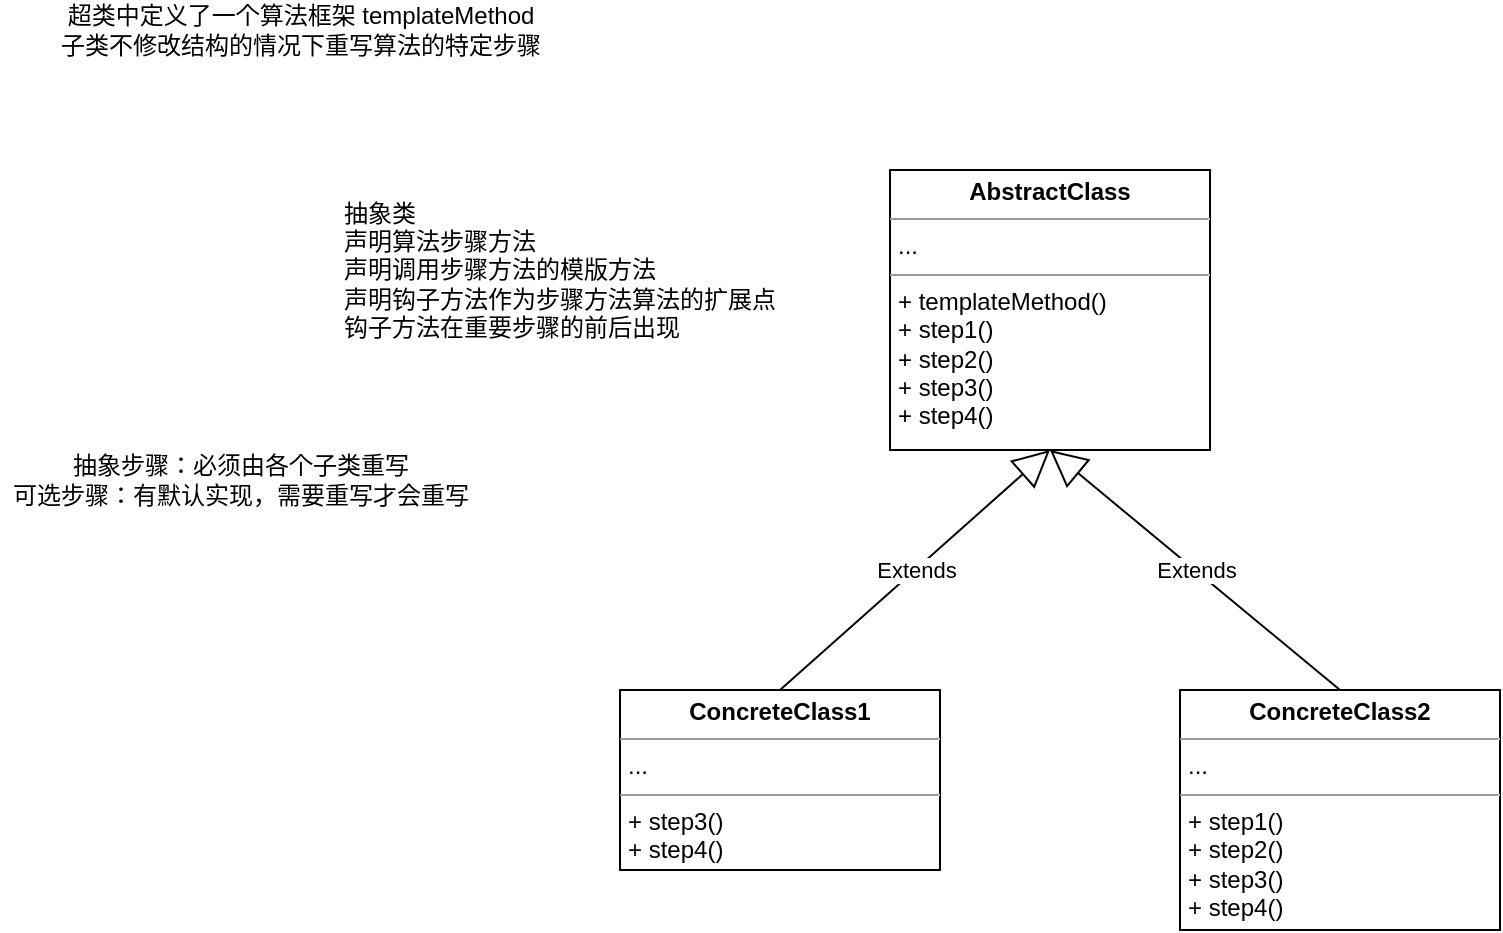 <mxfile version="16.1.2" type="device"><diagram id="RflW6M8XptPzsZ7obmiN" name="第 1 页"><mxGraphModel dx="1229" dy="893" grid="1" gridSize="10" guides="1" tooltips="1" connect="1" arrows="1" fold="1" page="1" pageScale="1" pageWidth="1169" pageHeight="827" math="0" shadow="0"><root><mxCell id="0"/><mxCell id="1" parent="0"/><mxCell id="MdzV9V4DhPs9w8qbc0BB-1" value="&lt;p style=&quot;margin: 0px ; margin-top: 4px ; text-align: center&quot;&gt;&lt;b&gt;AbstractClass&lt;/b&gt;&lt;/p&gt;&lt;hr size=&quot;1&quot;&gt;&lt;p style=&quot;margin: 0px ; margin-left: 4px&quot;&gt;...&lt;/p&gt;&lt;hr size=&quot;1&quot;&gt;&lt;p style=&quot;margin: 0px ; margin-left: 4px&quot;&gt;+ templateMethod()&lt;/p&gt;&lt;p style=&quot;margin: 0px ; margin-left: 4px&quot;&gt;+ step1()&lt;/p&gt;&lt;p style=&quot;margin: 0px ; margin-left: 4px&quot;&gt;+ step2()&lt;br&gt;&lt;/p&gt;&lt;p style=&quot;margin: 0px ; margin-left: 4px&quot;&gt;+ step3()&lt;br&gt;&lt;/p&gt;&lt;p style=&quot;margin: 0px ; margin-left: 4px&quot;&gt;+ step4()&lt;br&gt;&lt;/p&gt;" style="verticalAlign=top;align=left;overflow=fill;fontSize=12;fontFamily=Helvetica;html=1;" vertex="1" parent="1"><mxGeometry x="505" y="220" width="160" height="140" as="geometry"/></mxCell><mxCell id="MdzV9V4DhPs9w8qbc0BB-3" value="&lt;p style=&quot;margin: 0px ; margin-top: 4px ; text-align: center&quot;&gt;&lt;b&gt;ConcreteClass1&lt;/b&gt;&lt;/p&gt;&lt;hr size=&quot;1&quot;&gt;&lt;p style=&quot;margin: 0px ; margin-left: 4px&quot;&gt;...&lt;/p&gt;&lt;hr size=&quot;1&quot;&gt;&lt;p style=&quot;margin: 0px ; margin-left: 4px&quot;&gt;&lt;span&gt;+ step3()&lt;/span&gt;&lt;br&gt;&lt;/p&gt;&lt;p style=&quot;margin: 0px ; margin-left: 4px&quot;&gt;+ step4()&lt;br&gt;&lt;/p&gt;" style="verticalAlign=top;align=left;overflow=fill;fontSize=12;fontFamily=Helvetica;html=1;" vertex="1" parent="1"><mxGeometry x="370" y="480" width="160" height="90" as="geometry"/></mxCell><mxCell id="MdzV9V4DhPs9w8qbc0BB-4" value="&lt;p style=&quot;margin: 0px ; margin-top: 4px ; text-align: center&quot;&gt;&lt;b&gt;ConcreteClass2&lt;/b&gt;&lt;/p&gt;&lt;hr size=&quot;1&quot;&gt;&lt;p style=&quot;margin: 0px ; margin-left: 4px&quot;&gt;...&lt;/p&gt;&lt;hr size=&quot;1&quot;&gt;&lt;p style=&quot;margin: 0px ; margin-left: 4px&quot;&gt;&lt;span&gt;+ step1()&lt;/span&gt;&lt;br&gt;&lt;/p&gt;&lt;p style=&quot;margin: 0px ; margin-left: 4px&quot;&gt;+ step2()&lt;br&gt;&lt;/p&gt;&lt;p style=&quot;margin: 0px ; margin-left: 4px&quot;&gt;+ step3()&lt;br&gt;&lt;/p&gt;&lt;p style=&quot;margin: 0px ; margin-left: 4px&quot;&gt;+ step4()&lt;br&gt;&lt;/p&gt;" style="verticalAlign=top;align=left;overflow=fill;fontSize=12;fontFamily=Helvetica;html=1;" vertex="1" parent="1"><mxGeometry x="650" y="480" width="160" height="120" as="geometry"/></mxCell><mxCell id="MdzV9V4DhPs9w8qbc0BB-5" value="Extends" style="endArrow=block;endSize=16;endFill=0;html=1;rounded=0;exitX=0.5;exitY=0;exitDx=0;exitDy=0;entryX=0.5;entryY=1;entryDx=0;entryDy=0;" edge="1" parent="1" source="MdzV9V4DhPs9w8qbc0BB-4" target="MdzV9V4DhPs9w8qbc0BB-1"><mxGeometry width="160" relative="1" as="geometry"><mxPoint x="430" y="320" as="sourcePoint"/><mxPoint x="590" y="320" as="targetPoint"/></mxGeometry></mxCell><mxCell id="MdzV9V4DhPs9w8qbc0BB-6" value="Extends" style="endArrow=block;endSize=16;endFill=0;html=1;rounded=0;exitX=0.5;exitY=0;exitDx=0;exitDy=0;entryX=0.5;entryY=1;entryDx=0;entryDy=0;" edge="1" parent="1" source="MdzV9V4DhPs9w8qbc0BB-3" target="MdzV9V4DhPs9w8qbc0BB-1"><mxGeometry width="160" relative="1" as="geometry"><mxPoint x="280" y="360" as="sourcePoint"/><mxPoint x="440" y="360" as="targetPoint"/></mxGeometry></mxCell><mxCell id="MdzV9V4DhPs9w8qbc0BB-7" value="抽象类&lt;br&gt;声明算法步骤方法&lt;br&gt;声明调用步骤方法的模版方法&lt;br&gt;声明钩子方法作为步骤方法算法的扩展点&lt;br&gt;钩子方法在重要步骤的前后出现" style="text;html=1;align=left;verticalAlign=middle;resizable=0;points=[];autosize=1;strokeColor=none;fillColor=none;" vertex="1" parent="1"><mxGeometry x="230" y="230" width="230" height="80" as="geometry"/></mxCell><mxCell id="MdzV9V4DhPs9w8qbc0BB-8" value="抽象步骤：必须由各个子类重写&lt;br&gt;可选步骤：有默认实现，需要重写才会重写" style="text;html=1;align=center;verticalAlign=middle;resizable=0;points=[];autosize=1;strokeColor=none;fillColor=none;" vertex="1" parent="1"><mxGeometry x="60" y="360" width="240" height="30" as="geometry"/></mxCell><mxCell id="MdzV9V4DhPs9w8qbc0BB-9" value="超类中定义了一个算法框架 templateMethod&lt;br&gt;子类不修改结构的情况下重写算法的特定步骤" style="text;html=1;align=center;verticalAlign=middle;resizable=0;points=[];autosize=1;strokeColor=none;fillColor=none;" vertex="1" parent="1"><mxGeometry x="80" y="135" width="260" height="30" as="geometry"/></mxCell></root></mxGraphModel></diagram></mxfile>